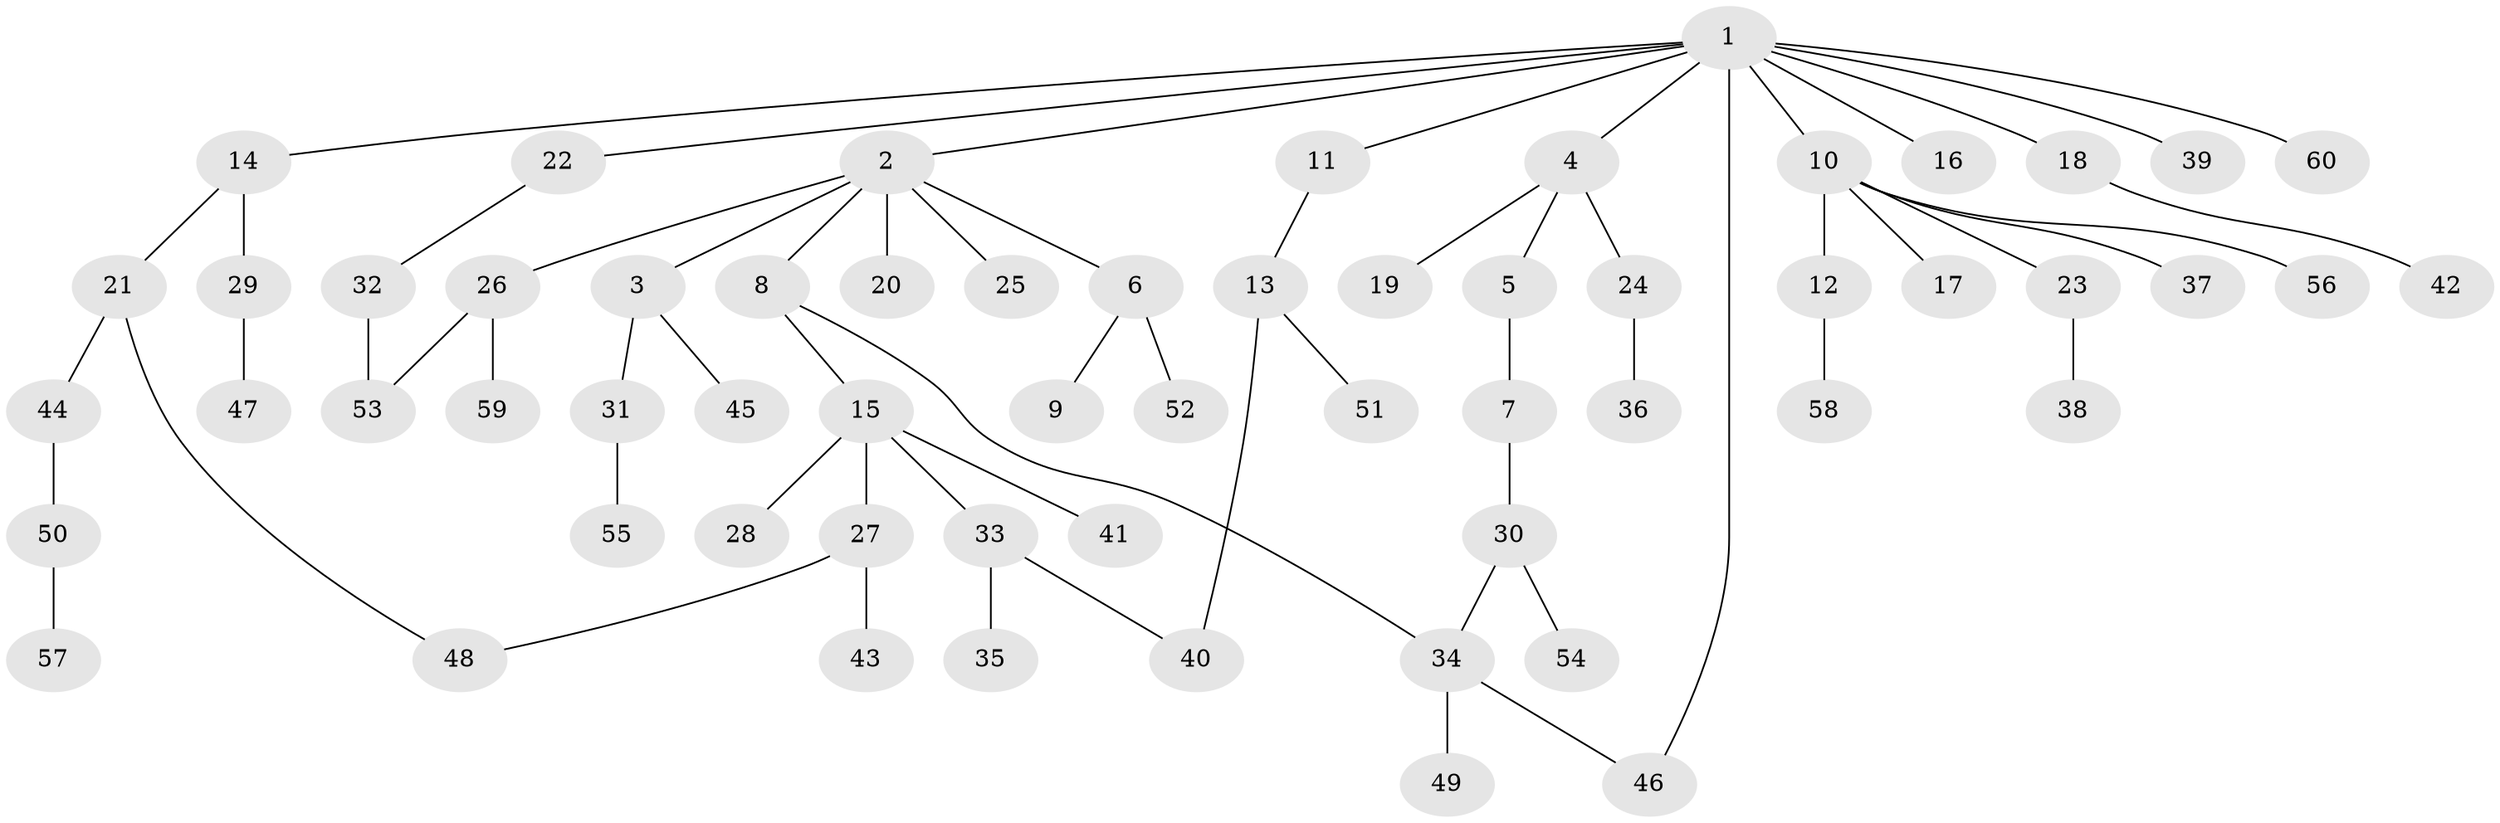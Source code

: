 // coarse degree distribution, {11: 0.022727272727272728, 6: 0.06818181818181818, 3: 0.13636363636363635, 4: 0.022727272727272728, 2: 0.18181818181818182, 5: 0.022727272727272728, 1: 0.5454545454545454}
// Generated by graph-tools (version 1.1) at 2025/41/03/06/25 10:41:30]
// undirected, 60 vertices, 64 edges
graph export_dot {
graph [start="1"]
  node [color=gray90,style=filled];
  1;
  2;
  3;
  4;
  5;
  6;
  7;
  8;
  9;
  10;
  11;
  12;
  13;
  14;
  15;
  16;
  17;
  18;
  19;
  20;
  21;
  22;
  23;
  24;
  25;
  26;
  27;
  28;
  29;
  30;
  31;
  32;
  33;
  34;
  35;
  36;
  37;
  38;
  39;
  40;
  41;
  42;
  43;
  44;
  45;
  46;
  47;
  48;
  49;
  50;
  51;
  52;
  53;
  54;
  55;
  56;
  57;
  58;
  59;
  60;
  1 -- 2;
  1 -- 4;
  1 -- 10;
  1 -- 11;
  1 -- 14;
  1 -- 16;
  1 -- 18;
  1 -- 22;
  1 -- 39;
  1 -- 46;
  1 -- 60;
  2 -- 3;
  2 -- 6;
  2 -- 8;
  2 -- 20;
  2 -- 25;
  2 -- 26;
  3 -- 31;
  3 -- 45;
  4 -- 5;
  4 -- 19;
  4 -- 24;
  5 -- 7;
  6 -- 9;
  6 -- 52;
  7 -- 30;
  8 -- 15;
  8 -- 34;
  10 -- 12;
  10 -- 17;
  10 -- 23;
  10 -- 37;
  10 -- 56;
  11 -- 13;
  12 -- 58;
  13 -- 51;
  13 -- 40;
  14 -- 21;
  14 -- 29;
  15 -- 27;
  15 -- 28;
  15 -- 33;
  15 -- 41;
  18 -- 42;
  21 -- 44;
  21 -- 48;
  22 -- 32;
  23 -- 38;
  24 -- 36;
  26 -- 53;
  26 -- 59;
  27 -- 43;
  27 -- 48;
  29 -- 47;
  30 -- 54;
  30 -- 34;
  31 -- 55;
  32 -- 53;
  33 -- 35;
  33 -- 40;
  34 -- 49;
  34 -- 46;
  44 -- 50;
  50 -- 57;
}
